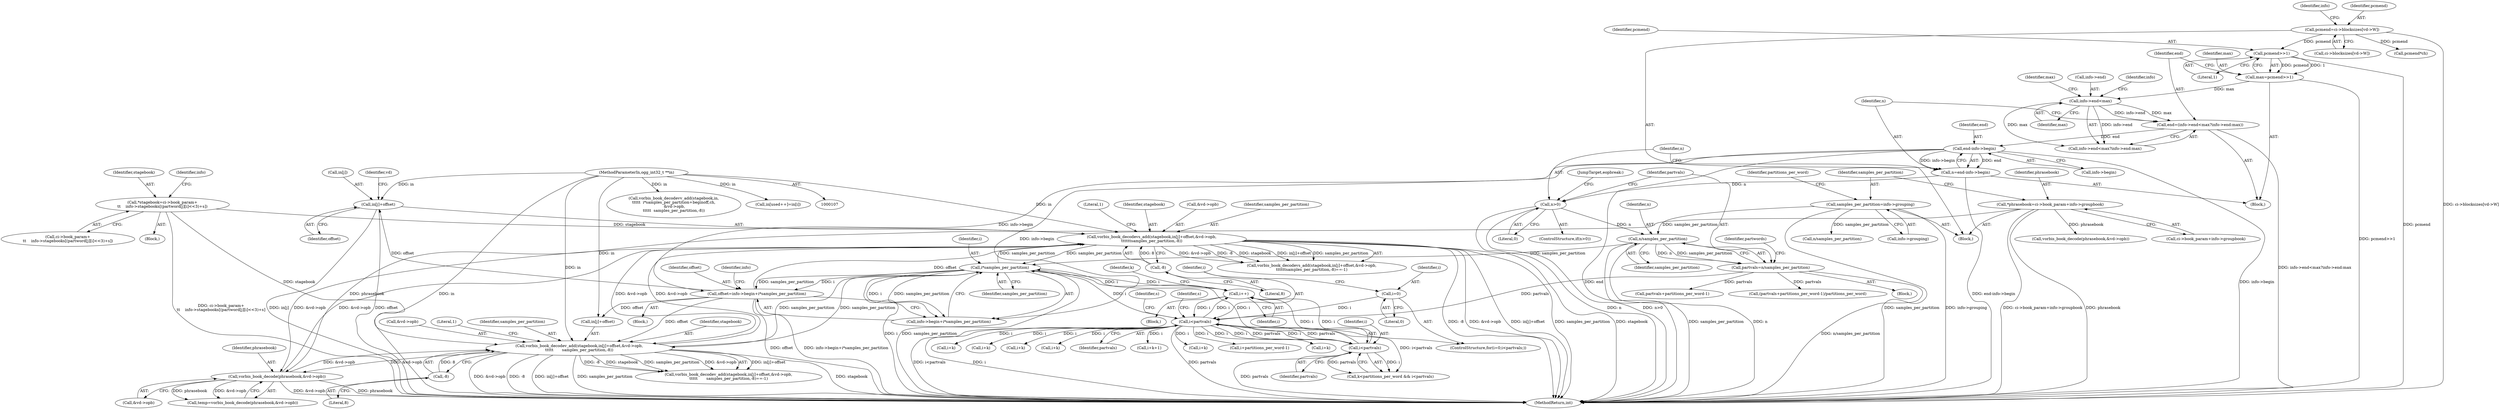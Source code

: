 digraph "0_Android_659030a2e80c38fb8da0a4eb68695349eec6778b@pointer" {
"1000557" [label="(Call,in[j]+offset)"];
"1000110" [label="(MethodParameterIn,ogg_int32_t **in)"];
"1000481" [label="(Call,offset=info->begin+i*samples_per_partition)"];
"1000193" [label="(Call,end-info->begin)"];
"1000178" [label="(Call,end=(info->end<max?info->end:max))"];
"1000181" [label="(Call,info->end<max)"];
"1000172" [label="(Call,max=pcmend>>1)"];
"1000174" [label="(Call,pcmend>>1)"];
"1000155" [label="(Call,pcmend=ci->blocksizes[vd->W])"];
"1000487" [label="(Call,i*samples_per_partition)"];
"1000298" [label="(Call,i<partvals)"];
"1000295" [label="(Call,i=0)"];
"1000462" [label="(Call,i<partvals)"];
"1000468" [label="(Call,i++)"];
"1000204" [label="(Call,partvals=n/samples_per_partition)"];
"1000206" [label="(Call,n/samples_per_partition)"];
"1000199" [label="(Call,n>0)"];
"1000191" [label="(Call,n=end-info->begin)"];
"1000143" [label="(Call,samples_per_partition=info->grouping)"];
"1000555" [label="(Call,vorbis_book_decodevs_add(stagebook,in[j]+offset,&vd->opb,\n\t\t\t\t\t\tsamples_per_partition,-8))"];
"1000508" [label="(Call,*stagebook=ci->book_param+\n\t\t    info->stagebooks[(partword[j][i]<<3)+s])"];
"1000400" [label="(Call,vorbis_book_decode(phrasebook,&vd->opb))"];
"1000133" [label="(Call,*phrasebook=ci->book_param+info->groupbook)"];
"1000534" [label="(Call,vorbis_book_decodev_add(stagebook,in[j]+offset,&vd->opb,\n\t\t\t\t\t       samples_per_partition,-8))"];
"1000546" [label="(Call,-8)"];
"1000567" [label="(Call,-8)"];
"1000205" [label="(Identifier,partvals)"];
"1000195" [label="(Call,info->begin)"];
"1000570" [label="(Literal,1)"];
"1000185" [label="(Identifier,max)"];
"1000429" [label="(Call,i+k)"];
"1000110" [label="(MethodParameterIn,ogg_int32_t **in)"];
"1000556" [label="(Identifier,stagebook)"];
"1000155" [label="(Call,pcmend=ci->blocksizes[vd->W])"];
"1000465" [label="(Block,)"];
"1000294" [label="(ControlStructure,for(i=0;i<partvals;))"];
"1000562" [label="(Call,&vd->opb)"];
"1000509" [label="(Identifier,stagebook)"];
"1000463" [label="(Identifier,i)"];
"1000536" [label="(Call,in[j]+offset)"];
"1000557" [label="(Call,in[j]+offset)"];
"1000334" [label="(Call,i+k)"];
"1000535" [label="(Identifier,stagebook)"];
"1000568" [label="(Literal,8)"];
"1000295" [label="(Call,i=0)"];
"1000555" [label="(Call,vorbis_book_decodevs_add(stagebook,in[j]+offset,&vd->opb,\n\t\t\t\t\t\tsamples_per_partition,-8))"];
"1000204" [label="(Call,partvals=n/samples_per_partition)"];
"1000207" [label="(Identifier,n)"];
"1000384" [label="(Call,i+k)"];
"1000482" [label="(Identifier,offset)"];
"1000375" [label="(Call,i+k)"];
"1000481" [label="(Call,offset=info->begin+i*samples_per_partition)"];
"1000191" [label="(Call,n=end-info->begin)"];
"1000547" [label="(Literal,8)"];
"1000167" [label="(Identifier,info)"];
"1000157" [label="(Call,ci->blocksizes[vd->W])"];
"1000300" [label="(Identifier,partvals)"];
"1000488" [label="(Identifier,i)"];
"1000172" [label="(Call,max=pcmend>>1)"];
"1000529" [label="(Identifier,info)"];
"1000458" [label="(Call,k<partitions_per_word && i<partvals)"];
"1000464" [label="(Identifier,partvals)"];
"1000733" [label="(Call,vorbis_book_decode(phrasebook,&vd->opb))"];
"1000558" [label="(Call,in[j])"];
"1000193" [label="(Call,end-info->begin)"];
"1000401" [label="(Identifier,phrasebook)"];
"1000182" [label="(Call,info->end)"];
"1000832" [label="(Call,vorbis_book_decodevv_add(stagebook,in,\n\t\t\t\t\t  i*samples_per_partition+beginoff,ch,\n &vd->opb,\n\t\t\t\t\t  samples_per_partition,-8))"];
"1000176" [label="(Literal,1)"];
"1000296" [label="(Identifier,i)"];
"1000561" [label="(Identifier,offset)"];
"1000342" [label="(Call,i+k+1)"];
"1000211" [label="(Identifier,partwords)"];
"1000113" [label="(Block,)"];
"1000510" [label="(Call,ci->book_param+\n\t\t    info->stagebooks[(partword[j][i]<<3)+s])"];
"1000187" [label="(Identifier,info)"];
"1000578" [label="(Call,pcmend*ch)"];
"1000437" [label="(Call,i+k)"];
"1000200" [label="(Identifier,n)"];
"1000299" [label="(Identifier,i)"];
"1000566" [label="(Identifier,samples_per_partition)"];
"1000854" [label="(MethodReturn,int)"];
"1000494" [label="(Identifier,info)"];
"1000150" [label="(Identifier,partitions_per_word)"];
"1000462" [label="(Call,i<partvals)"];
"1000232" [label="(Call,in[used++]=in[i])"];
"1000199" [label="(Call,n>0)"];
"1000567" [label="(Call,-8)"];
"1000194" [label="(Identifier,end)"];
"1000400" [label="(Call,vorbis_book_decode(phrasebook,&vd->opb))"];
"1000554" [label="(Call,vorbis_book_decodevs_add(stagebook,in[j]+offset,&vd->opb,\n\t\t\t\t\t\tsamples_per_partition,-8)==-1)"];
"1000479" [label="(Block,)"];
"1000533" [label="(Call,vorbis_book_decodev_add(stagebook,in[j]+offset,&vd->opb,\n\t\t\t\t\t       samples_per_partition,-8)==-1)"];
"1000402" [label="(Call,&vd->opb)"];
"1000506" [label="(Block,)"];
"1000508" [label="(Call,*stagebook=ci->book_param+\n\t\t    info->stagebooks[(partword[j][i]<<3)+s])"];
"1000298" [label="(Call,i<partvals)"];
"1000170" [label="(Block,)"];
"1000206" [label="(Call,n/samples_per_partition)"];
"1000192" [label="(Identifier,n)"];
"1000541" [label="(Call,&vd->opb)"];
"1000145" [label="(Call,info->grouping)"];
"1000549" [label="(Literal,1)"];
"1000180" [label="(Call,info->end<max?info->end:max)"];
"1000181" [label="(Call,info->end<max)"];
"1000546" [label="(Call,-8)"];
"1000173" [label="(Identifier,max)"];
"1000564" [label="(Identifier,vd)"];
"1000198" [label="(ControlStructure,if(n>0))"];
"1000468" [label="(Call,i++)"];
"1000469" [label="(Identifier,i)"];
"1000297" [label="(Literal,0)"];
"1000312" [label="(Call,i+partitions_per_word-1)"];
"1000135" [label="(Call,ci->book_param+info->groupbook)"];
"1000201" [label="(Literal,0)"];
"1000189" [label="(Identifier,max)"];
"1000450" [label="(Call,i+k)"];
"1000175" [label="(Identifier,pcmend)"];
"1000208" [label="(Identifier,samples_per_partition)"];
"1000489" [label="(Identifier,samples_per_partition)"];
"1000179" [label="(Identifier,end)"];
"1000174" [label="(Call,pcmend>>1)"];
"1000483" [label="(Call,info->begin+i*samples_per_partition)"];
"1000398" [label="(Call,temp=vorbis_book_decode(phrasebook,&vd->opb))"];
"1000202" [label="(Block,)"];
"1000178" [label="(Call,end=(info->end<max?info->end:max))"];
"1000545" [label="(Identifier,samples_per_partition)"];
"1000213" [label="(Call,partvals+partitions_per_word-1)"];
"1000851" [label="(JumpTarget,eopbreak:)"];
"1000144" [label="(Identifier,samples_per_partition)"];
"1000143" [label="(Call,samples_per_partition=info->grouping)"];
"1000534" [label="(Call,vorbis_book_decodev_add(stagebook,in[j]+offset,&vd->opb,\n\t\t\t\t\t       samples_per_partition,-8))"];
"1000212" [label="(Call,(partvals+partitions_per_word-1)/partitions_per_word)"];
"1000487" [label="(Call,i*samples_per_partition)"];
"1000292" [label="(Identifier,s)"];
"1000460" [label="(Identifier,k)"];
"1000156" [label="(Identifier,pcmend)"];
"1000304" [label="(Identifier,s)"];
"1000133" [label="(Call,*phrasebook=ci->book_param+info->groupbook)"];
"1000611" [label="(Call,n/samples_per_partition)"];
"1000134" [label="(Identifier,phrasebook)"];
"1000557" -> "1000555"  [label="AST: "];
"1000557" -> "1000561"  [label="CFG: "];
"1000558" -> "1000557"  [label="AST: "];
"1000561" -> "1000557"  [label="AST: "];
"1000564" -> "1000557"  [label="CFG: "];
"1000557" -> "1000854"  [label="DDG: in[j]"];
"1000557" -> "1000854"  [label="DDG: offset"];
"1000110" -> "1000557"  [label="DDG: in"];
"1000481" -> "1000557"  [label="DDG: offset"];
"1000110" -> "1000107"  [label="AST: "];
"1000110" -> "1000854"  [label="DDG: in"];
"1000110" -> "1000232"  [label="DDG: in"];
"1000110" -> "1000534"  [label="DDG: in"];
"1000110" -> "1000536"  [label="DDG: in"];
"1000110" -> "1000555"  [label="DDG: in"];
"1000110" -> "1000832"  [label="DDG: in"];
"1000481" -> "1000479"  [label="AST: "];
"1000481" -> "1000483"  [label="CFG: "];
"1000482" -> "1000481"  [label="AST: "];
"1000483" -> "1000481"  [label="AST: "];
"1000494" -> "1000481"  [label="CFG: "];
"1000481" -> "1000854"  [label="DDG: info->begin+i*samples_per_partition"];
"1000481" -> "1000854"  [label="DDG: offset"];
"1000193" -> "1000481"  [label="DDG: info->begin"];
"1000487" -> "1000481"  [label="DDG: i"];
"1000487" -> "1000481"  [label="DDG: samples_per_partition"];
"1000481" -> "1000534"  [label="DDG: offset"];
"1000481" -> "1000536"  [label="DDG: offset"];
"1000481" -> "1000555"  [label="DDG: offset"];
"1000193" -> "1000191"  [label="AST: "];
"1000193" -> "1000195"  [label="CFG: "];
"1000194" -> "1000193"  [label="AST: "];
"1000195" -> "1000193"  [label="AST: "];
"1000191" -> "1000193"  [label="CFG: "];
"1000193" -> "1000854"  [label="DDG: end"];
"1000193" -> "1000854"  [label="DDG: info->begin"];
"1000193" -> "1000191"  [label="DDG: end"];
"1000193" -> "1000191"  [label="DDG: info->begin"];
"1000178" -> "1000193"  [label="DDG: end"];
"1000193" -> "1000483"  [label="DDG: info->begin"];
"1000178" -> "1000170"  [label="AST: "];
"1000178" -> "1000180"  [label="CFG: "];
"1000179" -> "1000178"  [label="AST: "];
"1000180" -> "1000178"  [label="AST: "];
"1000192" -> "1000178"  [label="CFG: "];
"1000178" -> "1000854"  [label="DDG: info->end<max?info->end:max"];
"1000181" -> "1000178"  [label="DDG: info->end"];
"1000181" -> "1000178"  [label="DDG: max"];
"1000181" -> "1000180"  [label="AST: "];
"1000181" -> "1000185"  [label="CFG: "];
"1000182" -> "1000181"  [label="AST: "];
"1000185" -> "1000181"  [label="AST: "];
"1000187" -> "1000181"  [label="CFG: "];
"1000189" -> "1000181"  [label="CFG: "];
"1000172" -> "1000181"  [label="DDG: max"];
"1000181" -> "1000180"  [label="DDG: info->end"];
"1000181" -> "1000180"  [label="DDG: max"];
"1000172" -> "1000170"  [label="AST: "];
"1000172" -> "1000174"  [label="CFG: "];
"1000173" -> "1000172"  [label="AST: "];
"1000174" -> "1000172"  [label="AST: "];
"1000179" -> "1000172"  [label="CFG: "];
"1000172" -> "1000854"  [label="DDG: pcmend>>1"];
"1000174" -> "1000172"  [label="DDG: pcmend"];
"1000174" -> "1000172"  [label="DDG: 1"];
"1000174" -> "1000176"  [label="CFG: "];
"1000175" -> "1000174"  [label="AST: "];
"1000176" -> "1000174"  [label="AST: "];
"1000174" -> "1000854"  [label="DDG: pcmend"];
"1000155" -> "1000174"  [label="DDG: pcmend"];
"1000155" -> "1000113"  [label="AST: "];
"1000155" -> "1000157"  [label="CFG: "];
"1000156" -> "1000155"  [label="AST: "];
"1000157" -> "1000155"  [label="AST: "];
"1000167" -> "1000155"  [label="CFG: "];
"1000155" -> "1000854"  [label="DDG: ci->blocksizes[vd->W]"];
"1000155" -> "1000578"  [label="DDG: pcmend"];
"1000487" -> "1000483"  [label="AST: "];
"1000487" -> "1000489"  [label="CFG: "];
"1000488" -> "1000487"  [label="AST: "];
"1000489" -> "1000487"  [label="AST: "];
"1000483" -> "1000487"  [label="CFG: "];
"1000487" -> "1000854"  [label="DDG: samples_per_partition"];
"1000487" -> "1000854"  [label="DDG: i"];
"1000487" -> "1000468"  [label="DDG: i"];
"1000487" -> "1000483"  [label="DDG: i"];
"1000487" -> "1000483"  [label="DDG: samples_per_partition"];
"1000298" -> "1000487"  [label="DDG: i"];
"1000462" -> "1000487"  [label="DDG: i"];
"1000468" -> "1000487"  [label="DDG: i"];
"1000555" -> "1000487"  [label="DDG: samples_per_partition"];
"1000206" -> "1000487"  [label="DDG: samples_per_partition"];
"1000534" -> "1000487"  [label="DDG: samples_per_partition"];
"1000487" -> "1000534"  [label="DDG: samples_per_partition"];
"1000487" -> "1000555"  [label="DDG: samples_per_partition"];
"1000298" -> "1000294"  [label="AST: "];
"1000298" -> "1000300"  [label="CFG: "];
"1000299" -> "1000298"  [label="AST: "];
"1000300" -> "1000298"  [label="AST: "];
"1000304" -> "1000298"  [label="CFG: "];
"1000292" -> "1000298"  [label="CFG: "];
"1000298" -> "1000854"  [label="DDG: i<partvals"];
"1000298" -> "1000854"  [label="DDG: i"];
"1000298" -> "1000854"  [label="DDG: partvals"];
"1000295" -> "1000298"  [label="DDG: i"];
"1000462" -> "1000298"  [label="DDG: i"];
"1000462" -> "1000298"  [label="DDG: partvals"];
"1000468" -> "1000298"  [label="DDG: i"];
"1000204" -> "1000298"  [label="DDG: partvals"];
"1000298" -> "1000312"  [label="DDG: i"];
"1000298" -> "1000334"  [label="DDG: i"];
"1000298" -> "1000342"  [label="DDG: i"];
"1000298" -> "1000375"  [label="DDG: i"];
"1000298" -> "1000384"  [label="DDG: i"];
"1000298" -> "1000429"  [label="DDG: i"];
"1000298" -> "1000437"  [label="DDG: i"];
"1000298" -> "1000450"  [label="DDG: i"];
"1000298" -> "1000458"  [label="DDG: i<partvals"];
"1000298" -> "1000462"  [label="DDG: i"];
"1000298" -> "1000462"  [label="DDG: partvals"];
"1000298" -> "1000468"  [label="DDG: i"];
"1000295" -> "1000294"  [label="AST: "];
"1000295" -> "1000297"  [label="CFG: "];
"1000296" -> "1000295"  [label="AST: "];
"1000297" -> "1000295"  [label="AST: "];
"1000299" -> "1000295"  [label="CFG: "];
"1000462" -> "1000458"  [label="AST: "];
"1000462" -> "1000464"  [label="CFG: "];
"1000463" -> "1000462"  [label="AST: "];
"1000464" -> "1000462"  [label="AST: "];
"1000458" -> "1000462"  [label="CFG: "];
"1000462" -> "1000854"  [label="DDG: partvals"];
"1000462" -> "1000458"  [label="DDG: i"];
"1000462" -> "1000458"  [label="DDG: partvals"];
"1000468" -> "1000462"  [label="DDG: i"];
"1000462" -> "1000468"  [label="DDG: i"];
"1000468" -> "1000465"  [label="AST: "];
"1000468" -> "1000469"  [label="CFG: "];
"1000469" -> "1000468"  [label="AST: "];
"1000460" -> "1000468"  [label="CFG: "];
"1000204" -> "1000202"  [label="AST: "];
"1000204" -> "1000206"  [label="CFG: "];
"1000205" -> "1000204"  [label="AST: "];
"1000206" -> "1000204"  [label="AST: "];
"1000211" -> "1000204"  [label="CFG: "];
"1000204" -> "1000854"  [label="DDG: n/samples_per_partition"];
"1000206" -> "1000204"  [label="DDG: n"];
"1000206" -> "1000204"  [label="DDG: samples_per_partition"];
"1000204" -> "1000212"  [label="DDG: partvals"];
"1000204" -> "1000213"  [label="DDG: partvals"];
"1000206" -> "1000208"  [label="CFG: "];
"1000207" -> "1000206"  [label="AST: "];
"1000208" -> "1000206"  [label="AST: "];
"1000206" -> "1000854"  [label="DDG: samples_per_partition"];
"1000206" -> "1000854"  [label="DDG: n"];
"1000199" -> "1000206"  [label="DDG: n"];
"1000143" -> "1000206"  [label="DDG: samples_per_partition"];
"1000199" -> "1000198"  [label="AST: "];
"1000199" -> "1000201"  [label="CFG: "];
"1000200" -> "1000199"  [label="AST: "];
"1000201" -> "1000199"  [label="AST: "];
"1000205" -> "1000199"  [label="CFG: "];
"1000851" -> "1000199"  [label="CFG: "];
"1000199" -> "1000854"  [label="DDG: n"];
"1000199" -> "1000854"  [label="DDG: n>0"];
"1000191" -> "1000199"  [label="DDG: n"];
"1000191" -> "1000170"  [label="AST: "];
"1000192" -> "1000191"  [label="AST: "];
"1000200" -> "1000191"  [label="CFG: "];
"1000191" -> "1000854"  [label="DDG: end-info->begin"];
"1000143" -> "1000113"  [label="AST: "];
"1000143" -> "1000145"  [label="CFG: "];
"1000144" -> "1000143"  [label="AST: "];
"1000145" -> "1000143"  [label="AST: "];
"1000150" -> "1000143"  [label="CFG: "];
"1000143" -> "1000854"  [label="DDG: samples_per_partition"];
"1000143" -> "1000854"  [label="DDG: info->grouping"];
"1000143" -> "1000611"  [label="DDG: samples_per_partition"];
"1000555" -> "1000554"  [label="AST: "];
"1000555" -> "1000567"  [label="CFG: "];
"1000556" -> "1000555"  [label="AST: "];
"1000562" -> "1000555"  [label="AST: "];
"1000566" -> "1000555"  [label="AST: "];
"1000567" -> "1000555"  [label="AST: "];
"1000570" -> "1000555"  [label="CFG: "];
"1000555" -> "1000854"  [label="DDG: &vd->opb"];
"1000555" -> "1000854"  [label="DDG: in[j]+offset"];
"1000555" -> "1000854"  [label="DDG: samples_per_partition"];
"1000555" -> "1000854"  [label="DDG: stagebook"];
"1000555" -> "1000854"  [label="DDG: -8"];
"1000555" -> "1000400"  [label="DDG: &vd->opb"];
"1000555" -> "1000534"  [label="DDG: &vd->opb"];
"1000555" -> "1000554"  [label="DDG: &vd->opb"];
"1000555" -> "1000554"  [label="DDG: -8"];
"1000555" -> "1000554"  [label="DDG: stagebook"];
"1000555" -> "1000554"  [label="DDG: in[j]+offset"];
"1000555" -> "1000554"  [label="DDG: samples_per_partition"];
"1000508" -> "1000555"  [label="DDG: stagebook"];
"1000400" -> "1000555"  [label="DDG: &vd->opb"];
"1000534" -> "1000555"  [label="DDG: &vd->opb"];
"1000567" -> "1000555"  [label="DDG: 8"];
"1000508" -> "1000506"  [label="AST: "];
"1000508" -> "1000510"  [label="CFG: "];
"1000509" -> "1000508"  [label="AST: "];
"1000510" -> "1000508"  [label="AST: "];
"1000529" -> "1000508"  [label="CFG: "];
"1000508" -> "1000854"  [label="DDG: ci->book_param+\n\t\t    info->stagebooks[(partword[j][i]<<3)+s]"];
"1000508" -> "1000534"  [label="DDG: stagebook"];
"1000400" -> "1000398"  [label="AST: "];
"1000400" -> "1000402"  [label="CFG: "];
"1000401" -> "1000400"  [label="AST: "];
"1000402" -> "1000400"  [label="AST: "];
"1000398" -> "1000400"  [label="CFG: "];
"1000400" -> "1000854"  [label="DDG: phrasebook"];
"1000400" -> "1000854"  [label="DDG: &vd->opb"];
"1000400" -> "1000398"  [label="DDG: phrasebook"];
"1000400" -> "1000398"  [label="DDG: &vd->opb"];
"1000133" -> "1000400"  [label="DDG: phrasebook"];
"1000534" -> "1000400"  [label="DDG: &vd->opb"];
"1000400" -> "1000534"  [label="DDG: &vd->opb"];
"1000133" -> "1000113"  [label="AST: "];
"1000133" -> "1000135"  [label="CFG: "];
"1000134" -> "1000133"  [label="AST: "];
"1000135" -> "1000133"  [label="AST: "];
"1000144" -> "1000133"  [label="CFG: "];
"1000133" -> "1000854"  [label="DDG: phrasebook"];
"1000133" -> "1000854"  [label="DDG: ci->book_param+info->groupbook"];
"1000133" -> "1000733"  [label="DDG: phrasebook"];
"1000534" -> "1000533"  [label="AST: "];
"1000534" -> "1000546"  [label="CFG: "];
"1000535" -> "1000534"  [label="AST: "];
"1000536" -> "1000534"  [label="AST: "];
"1000541" -> "1000534"  [label="AST: "];
"1000545" -> "1000534"  [label="AST: "];
"1000546" -> "1000534"  [label="AST: "];
"1000549" -> "1000534"  [label="CFG: "];
"1000534" -> "1000854"  [label="DDG: -8"];
"1000534" -> "1000854"  [label="DDG: in[j]+offset"];
"1000534" -> "1000854"  [label="DDG: samples_per_partition"];
"1000534" -> "1000854"  [label="DDG: stagebook"];
"1000534" -> "1000854"  [label="DDG: &vd->opb"];
"1000534" -> "1000533"  [label="DDG: in[j]+offset"];
"1000534" -> "1000533"  [label="DDG: -8"];
"1000534" -> "1000533"  [label="DDG: stagebook"];
"1000534" -> "1000533"  [label="DDG: samples_per_partition"];
"1000534" -> "1000533"  [label="DDG: &vd->opb"];
"1000546" -> "1000534"  [label="DDG: 8"];
"1000546" -> "1000547"  [label="CFG: "];
"1000547" -> "1000546"  [label="AST: "];
"1000567" -> "1000568"  [label="CFG: "];
"1000568" -> "1000567"  [label="AST: "];
}

